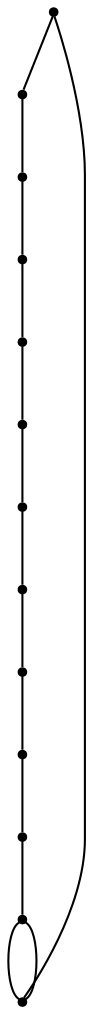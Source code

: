 graph {
  node [shape=point,comment="{\"directed\":false,\"doi\":\"10.1007/978-3-030-04414-5_12\",\"figure\":\"1\"}"]

  v0 [pos="1473.905632496036,670.1509083936762"]
  v1 [pos="1366.0529992965335,638.0086925330684"]
  v2 [pos="1257.9669966040797,606.2217408080887"]
  v3 [pos="1150.1164618223613,573.9617924350206"]
  v4 [pos="1043.7974540808968,541.8162541203073"]
  v5 [pos="934.2967044772913,508.84805073405494"]
  v6 [pos="824.5605187571593,475.88068988401096"]
  v7 [pos="718.3602941799546,443.9718406562572"]
  v8 [pos="615.5689174986991,412.8932870166483"]
  v9 [pos="502.65528213462045,380.7521203520737"]
  v10 [pos="385.8627214967609,350.25577512947075"]
  v11 [pos="1581.8727884358123,701.5889229530463"]
  v12 [pos="286.72087487244113,317.05091445007804"]

  v0 -- v11 [id="-1",pos="1473.905632496036,670.1509083936762 1505.6271602589018,679.0768472875818 1537.215407679556,688.451900987209 1568.8040968305393,697.8255839569925 1581.8727884358123,701.5889229530463 1581.8727884358123,701.5889229530463 1581.8727884358123,701.5889229530463"]
  v1 -- v0 [id="-2",pos="1366.0529992965335,638.0086925330684 1402.1145748808153,648.3497764390743 1438.0766900123624,659.0259517761232 1473.905632496036,670.1509083936762"]
  v2 -- v1 [id="-3",pos="1257.9669966040797,606.2217408080887 1294.1511904646231,616.2935566195339 1330.1518247182858,626.9835800600821 1366.0529992965335,638.0086925330684"]
  v3 -- v2 [id="-4",pos="1150.1164618223613,573.9617924350206 1186.208376013029,584.237792026787 1222.1794663066398,594.9206620065451 1257.9669966040797,606.2217408080887"]
  v4 -- v3 [id="-5",pos="1043.7974540808968,541.8162541203073 1079.2546141276114,552.4725083643954 1114.7459515849548,563.0137102192048 1150.1164618223613,573.9617924350206"]
  v5 -- v4 [id="-6",pos="934.2967044772913,508.84805073405494 970.6817258448461,520.2254256963042 1007.2225009170031,531.0783666917819 1043.7974540808968,541.8162541203073"]
  v6 -- v5 [id="-7",pos="824.5605187571593,475.88068988401096 860.9149158852042,487.6252534150216 897.5279335437915,498.49886835181724 934.2967044772913,508.84805073405494"]
  v12 -- v11 [id="-9",pos="286.72087487244113,317.05091445007804 286.72484914854726,186.24621426075362 286.72484914854726,186.24621426075362 286.72484914854726,186.24621426075362 1581.8729156126478,186.24621426075362 1581.8729156126478,186.24621426075362 1581.8729156126478,186.24621426075362 1581.8727884358123,701.5889229530463 1581.8727884358123,701.5889229530463 1581.8727884358123,701.5889229530463"]
  v7 -- v6 [id="-10",pos="718.3602941799546,443.9718406562572 753.4338634262463,455.7078375812283 788.8678735061244,466.22976149116937 824.5605187571593,475.88068988401096"]
  v8 -- v7 [id="-11",pos="615.5689174986991,412.8932870166483 649.3701527453109,424.81112172353096 683.684992888321,434.99855000052867 718.3602941799546,443.9718406562572"]
  v9 -- v8 [id="-12",pos="502.65528213462045,380.7521203520737 540.0290193492558,392.35597318719226 577.5422056074309,403.4897077539923 615.5689174986991,412.8932870166483"]
  v10 -- v9 [id="-13",pos="385.8627214967609,350.25577512947075 425.4091900532897,358.3461180782692 463.96252888073593,369.7841236460357 502.65528213462045,380.7521203520737"]
  v10 -- v12 [id="-14",pos="385.8627214967609,350.25577512947075 357.79614943522336,338.2914805321194 328.7367901800187,329.67376774688273 299.6769195957624,321.05766692584984 286.72087487244113,317.05091445007804 286.72087487244113,317.05091445007804 286.72087487244113,317.05091445007804"]
  v11 -- v12 [id="-17",pos="1581.8727884358123,701.5889229530463 1581.8729156126478,774.9410790825052 1581.8729156126478,774.9410790825052 1581.8729156126478,774.9410790825052 286.72484914854726,774.9410790825052 286.72484914854726,774.9410790825052 286.72484914854726,774.9410790825052 286.72087487244113,317.05091445007804 286.72087487244113,317.05091445007804 286.72087487244113,317.05091445007804"]
}